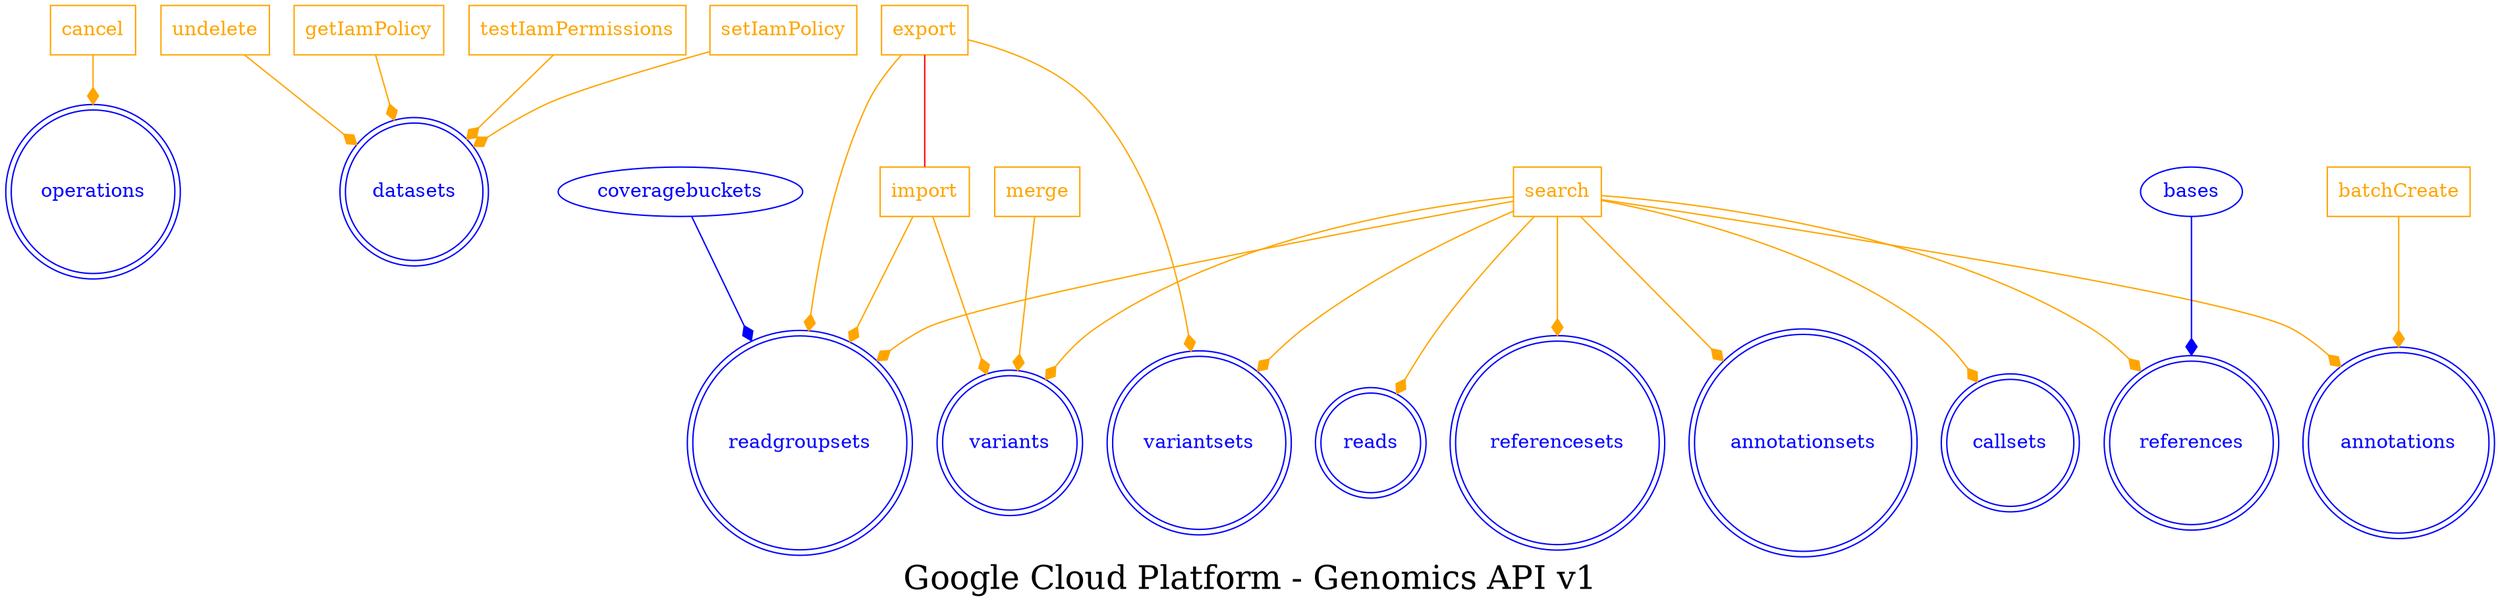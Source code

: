 digraph LexiconGraph {
graph[label="Google Cloud Platform - Genomics API v1", fontsize=24]
splines=true
"operations" [color=blue, fontcolor=blue, shape=doublecircle]
"datasets" [color=blue, fontcolor=blue, shape=doublecircle]
"referencesets" [color=blue, fontcolor=blue, shape=doublecircle]
"callsets" [color=blue, fontcolor=blue, shape=doublecircle]
"reads" [color=blue, fontcolor=blue, shape=doublecircle]
"readgroupsets" [color=blue, fontcolor=blue, shape=doublecircle]
"references" [color=blue, fontcolor=blue, shape=doublecircle]
"variants" [color=blue, fontcolor=blue, shape=doublecircle]
"annotations" [color=blue, fontcolor=blue, shape=doublecircle]
"annotationsets" [color=blue, fontcolor=blue, shape=doublecircle]
"variantsets" [color=blue, fontcolor=blue, shape=doublecircle]
"cancel" [color=orange, fontcolor=orange, shape=box]
"cancel" -> "operations" [color=orange, fontcolor=orange, arrowhead=diamond, arrowtail=none]
"undelete" [color=orange, fontcolor=orange, shape=box]
"undelete" -> "datasets" [color=orange, fontcolor=orange, arrowhead=diamond, arrowtail=none]
"getIamPolicy" [color=orange, fontcolor=orange, shape=box]
"getIamPolicy" -> "datasets" [color=orange, fontcolor=orange, arrowhead=diamond, arrowtail=none]
"testIamPermissions" [color=orange, fontcolor=orange, shape=box]
"testIamPermissions" -> "datasets" [color=orange, fontcolor=orange, arrowhead=diamond, arrowtail=none]
"setIamPolicy" [color=orange, fontcolor=orange, shape=box]
"setIamPolicy" -> "datasets" [color=orange, fontcolor=orange, arrowhead=diamond, arrowtail=none]
"search" [color=orange, fontcolor=orange, shape=box]
"search" -> "referencesets" [color=orange, fontcolor=orange, arrowhead=diamond, arrowtail=none]
"search" -> "callsets" [color=orange, fontcolor=orange, arrowhead=diamond, arrowtail=none]
"search" -> "reads" [color=orange, fontcolor=orange, arrowhead=diamond, arrowtail=none]
"search" -> "readgroupsets" [color=orange, fontcolor=orange, arrowhead=diamond, arrowtail=none]
"export" [color=orange, fontcolor=orange, shape=box]
"export" -> "readgroupsets" [color=orange, fontcolor=orange, arrowhead=diamond, arrowtail=none]
"coveragebuckets" -> "readgroupsets" [color=blue, fontcolor=blue, arrowhead=diamond, arrowtail=none]
"coveragebuckets" [color=blue, fontcolor=blue, shape=ellipse]
"import" [color=orange, fontcolor=orange, shape=box]
"import" -> "readgroupsets" [color=orange, fontcolor=orange, arrowhead=diamond, arrowtail=none]
"export" -> "import" [color=red, fontcolor=red, arrowhead=none, arrowtail=none]
"search" -> "references" [color=orange, fontcolor=orange, arrowhead=diamond, arrowtail=none]
"bases" -> "references" [color=blue, fontcolor=blue, arrowhead=diamond, arrowtail=none]
"bases" [color=blue, fontcolor=blue, shape=ellipse]
"search" -> "variants" [color=orange, fontcolor=orange, arrowhead=diamond, arrowtail=none]
"merge" [color=orange, fontcolor=orange, shape=box]
"merge" -> "variants" [color=orange, fontcolor=orange, arrowhead=diamond, arrowtail=none]
"import" -> "variants" [color=orange, fontcolor=orange, arrowhead=diamond, arrowtail=none]
"search" -> "annotations" [color=orange, fontcolor=orange, arrowhead=diamond, arrowtail=none]
"batchCreate" [color=orange, fontcolor=orange, shape=box]
"batchCreate" -> "annotations" [color=orange, fontcolor=orange, arrowhead=diamond, arrowtail=none]
"search" -> "annotationsets" [color=orange, fontcolor=orange, arrowhead=diamond, arrowtail=none]
"search" -> "variantsets" [color=orange, fontcolor=orange, arrowhead=diamond, arrowtail=none]
"export" -> "variantsets" [color=orange, fontcolor=orange, arrowhead=diamond, arrowtail=none]
}
